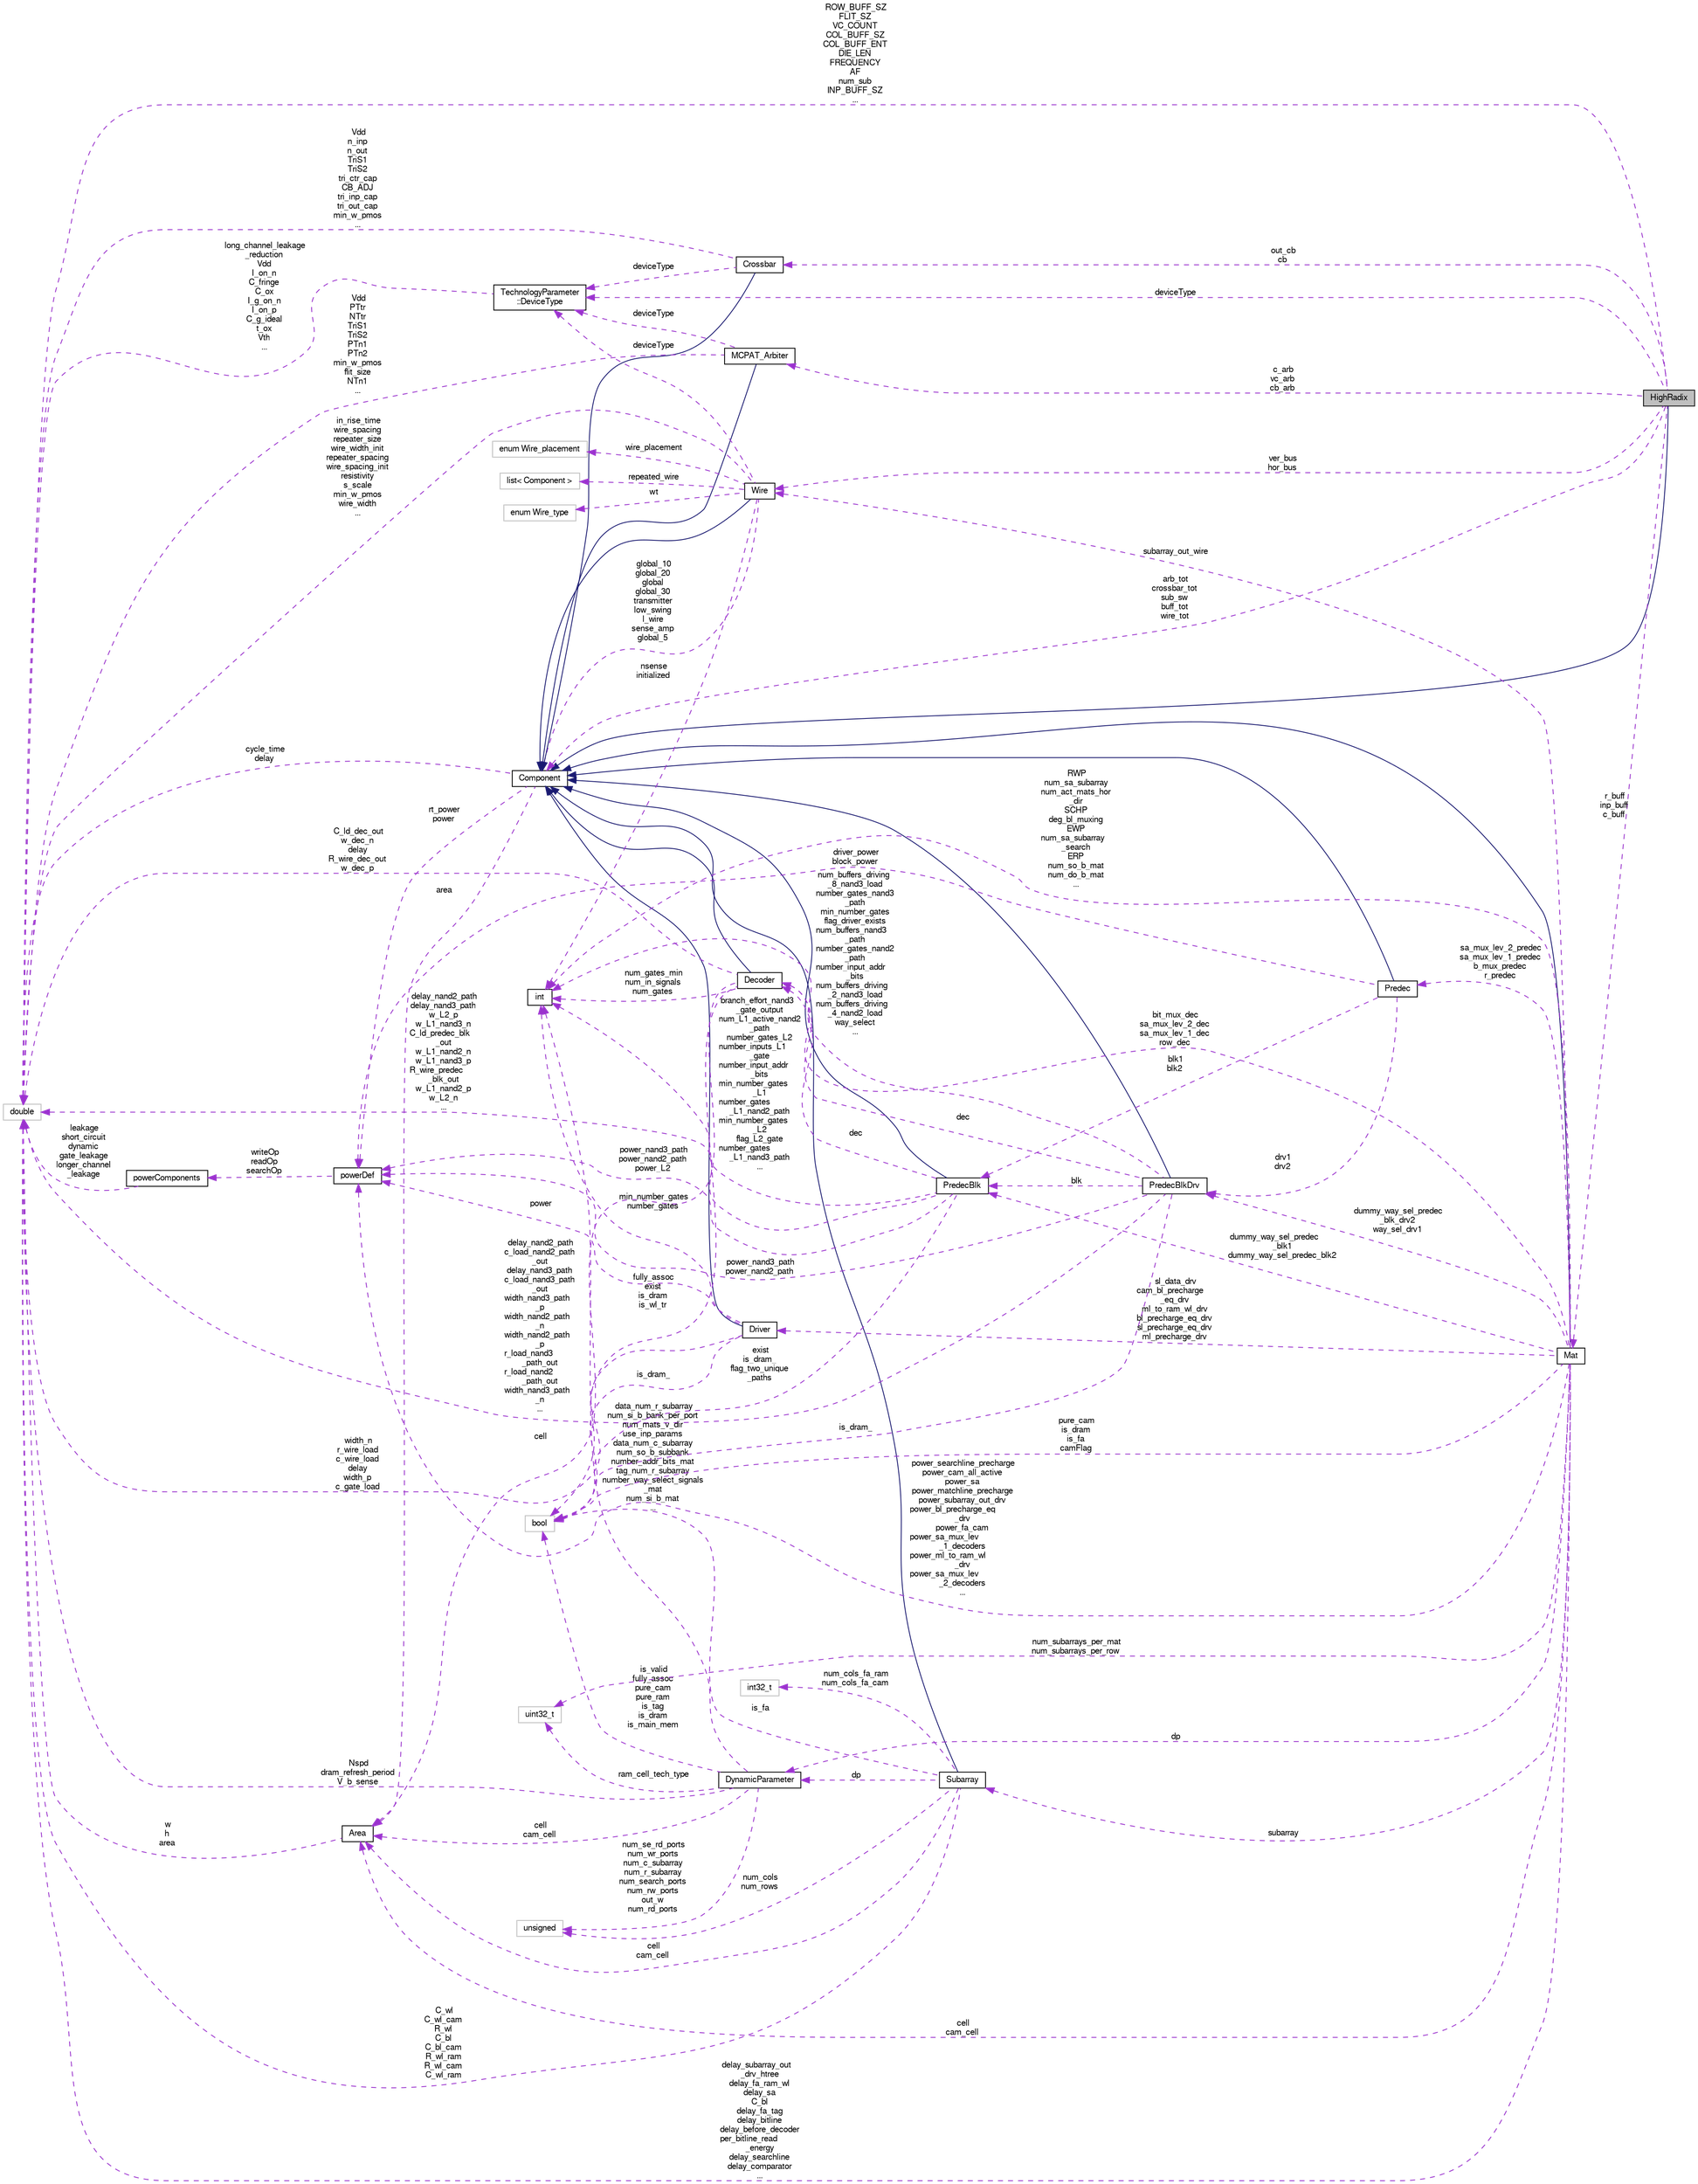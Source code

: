 digraph "HighRadix"
{
  bgcolor="transparent";
  edge [fontname="FreeSans",fontsize="10",labelfontname="FreeSans",labelfontsize="10"];
  node [fontname="FreeSans",fontsize="10",shape=record];
  rankdir="LR";
  Node2 [label="HighRadix",height=0.2,width=0.4,color="black", fillcolor="grey75", style="filled", fontcolor="black"];
  Node3 -> Node2 [dir="back",color="midnightblue",fontsize="10",style="solid",fontname="FreeSans"];
  Node3 [label="Component",height=0.2,width=0.4,color="black",URL="$classComponent.html"];
  Node4 -> Node3 [dir="back",color="darkorchid3",fontsize="10",style="dashed",label=" cycle_time\ndelay" ,fontname="FreeSans"];
  Node4 [label="double",height=0.2,width=0.4,color="grey75"];
  Node5 -> Node3 [dir="back",color="darkorchid3",fontsize="10",style="dashed",label=" rt_power\npower" ,fontname="FreeSans"];
  Node5 [label="powerDef",height=0.2,width=0.4,color="black",URL="$classpowerDef.html"];
  Node6 -> Node5 [dir="back",color="darkorchid3",fontsize="10",style="dashed",label=" writeOp\nreadOp\nsearchOp" ,fontname="FreeSans"];
  Node6 [label="powerComponents",height=0.2,width=0.4,color="black",URL="$classpowerComponents.html"];
  Node4 -> Node6 [dir="back",color="darkorchid3",fontsize="10",style="dashed",label=" leakage\nshort_circuit\ndynamic\ngate_leakage\nlonger_channel\l_leakage" ,fontname="FreeSans"];
  Node7 -> Node3 [dir="back",color="darkorchid3",fontsize="10",style="dashed",label=" area" ,fontname="FreeSans"];
  Node7 [label="Area",height=0.2,width=0.4,color="black",URL="$classArea.html"];
  Node4 -> Node7 [dir="back",color="darkorchid3",fontsize="10",style="dashed",label=" w\nh\narea" ,fontname="FreeSans"];
  Node4 -> Node2 [dir="back",color="darkorchid3",fontsize="10",style="dashed",label=" ROW_BUFF_SZ\nFLIT_SZ\nVC_COUNT\nCOL_BUFF_SZ\nCOL_BUFF_ENT\nDIE_LEN\nFREQUENCY\nAF\nnum_sub\nINP_BUFF_SZ\n..." ,fontname="FreeSans"];
  Node8 -> Node2 [dir="back",color="darkorchid3",fontsize="10",style="dashed",label=" ver_bus\nhor_bus" ,fontname="FreeSans"];
  Node8 [label="Wire",height=0.2,width=0.4,color="black",URL="$classWire.html"];
  Node3 -> Node8 [dir="back",color="midnightblue",fontsize="10",style="solid",fontname="FreeSans"];
  Node4 -> Node8 [dir="back",color="darkorchid3",fontsize="10",style="dashed",label=" in_rise_time\nwire_spacing\nrepeater_size\nwire_width_init\nrepeater_spacing\nwire_spacing_init\nresistivity\ns_scale\nmin_w_pmos\nwire_width\n..." ,fontname="FreeSans"];
  Node3 -> Node8 [dir="back",color="darkorchid3",fontsize="10",style="dashed",label=" global_10\nglobal_20\nglobal\nglobal_30\ntransmitter\nlow_swing\nl_wire\nsense_amp\nglobal_5" ,fontname="FreeSans"];
  Node9 -> Node8 [dir="back",color="darkorchid3",fontsize="10",style="dashed",label=" repeated_wire" ,fontname="FreeSans"];
  Node9 [label="list\< Component \>",height=0.2,width=0.4,color="grey75"];
  Node10 -> Node8 [dir="back",color="darkorchid3",fontsize="10",style="dashed",label=" nsense\ninitialized" ,fontname="FreeSans"];
  Node10 [label="int",height=0.2,width=0.4,color="black",URL="$classint.html"];
  Node11 -> Node8 [dir="back",color="darkorchid3",fontsize="10",style="dashed",label=" wt" ,fontname="FreeSans"];
  Node11 [label="enum Wire_type",height=0.2,width=0.4,color="grey75"];
  Node12 -> Node8 [dir="back",color="darkorchid3",fontsize="10",style="dashed",label=" deviceType" ,fontname="FreeSans"];
  Node12 [label="TechnologyParameter\l::DeviceType",height=0.2,width=0.4,color="black",URL="$classTechnologyParameter_1_1DeviceType.html"];
  Node4 -> Node12 [dir="back",color="darkorchid3",fontsize="10",style="dashed",label=" long_channel_leakage\l_reduction\nVdd\nI_on_n\nC_fringe\nC_ox\nI_g_on_n\nI_on_p\nC_g_ideal\nt_ox\nVth\n..." ,fontname="FreeSans"];
  Node13 -> Node8 [dir="back",color="darkorchid3",fontsize="10",style="dashed",label=" wire_placement" ,fontname="FreeSans"];
  Node13 [label="enum Wire_placement",height=0.2,width=0.4,color="grey75"];
  Node3 -> Node2 [dir="back",color="darkorchid3",fontsize="10",style="dashed",label=" arb_tot\ncrossbar_tot\nsub_sw\nbuff_tot\nwire_tot" ,fontname="FreeSans"];
  Node14 -> Node2 [dir="back",color="darkorchid3",fontsize="10",style="dashed",label=" c_arb\nvc_arb\ncb_arb" ,fontname="FreeSans"];
  Node14 [label="MCPAT_Arbiter",height=0.2,width=0.4,color="black",URL="$classMCPAT__Arbiter.html"];
  Node3 -> Node14 [dir="back",color="midnightblue",fontsize="10",style="solid",fontname="FreeSans"];
  Node4 -> Node14 [dir="back",color="darkorchid3",fontsize="10",style="dashed",label=" Vdd\nPTtr\nNTtr\nTriS1\nTriS2\nPTn1\nPTn2\nmin_w_pmos\nflit_size\nNTn1\n..." ,fontname="FreeSans"];
  Node12 -> Node14 [dir="back",color="darkorchid3",fontsize="10",style="dashed",label=" deviceType" ,fontname="FreeSans"];
  Node15 -> Node2 [dir="back",color="darkorchid3",fontsize="10",style="dashed",label=" r_buff\ninp_buff\nc_buff" ,fontname="FreeSans"];
  Node15 [label="Mat",height=0.2,width=0.4,color="black",URL="$classMat.html"];
  Node3 -> Node15 [dir="back",color="midnightblue",fontsize="10",style="solid",fontname="FreeSans"];
  Node4 -> Node15 [dir="back",color="darkorchid3",fontsize="10",style="dashed",label=" delay_subarray_out\l_drv_htree\ndelay_fa_ram_wl\ndelay_sa\nC_bl\ndelay_fa_tag\ndelay_bitline\ndelay_before_decoder\nper_bitline_read\l_energy\ndelay_searchline\ndelay_comparator\n..." ,fontname="FreeSans"];
  Node16 -> Node15 [dir="back",color="darkorchid3",fontsize="10",style="dashed",label=" sl_data_drv\ncam_bl_precharge\l_eq_drv\nml_to_ram_wl_drv\nbl_precharge_eq_drv\nsl_precharge_eq_drv\nml_precharge_drv" ,fontname="FreeSans"];
  Node16 [label="Driver",height=0.2,width=0.4,color="black",URL="$classDriver.html"];
  Node3 -> Node16 [dir="back",color="midnightblue",fontsize="10",style="solid",fontname="FreeSans"];
  Node4 -> Node16 [dir="back",color="darkorchid3",fontsize="10",style="dashed",label=" width_n\nr_wire_load\nc_wire_load\ndelay\nwidth_p\nc_gate_load" ,fontname="FreeSans"];
  Node5 -> Node16 [dir="back",color="darkorchid3",fontsize="10",style="dashed",label=" power" ,fontname="FreeSans"];
  Node10 -> Node16 [dir="back",color="darkorchid3",fontsize="10",style="dashed",label=" min_number_gates\nnumber_gates" ,fontname="FreeSans"];
  Node17 -> Node16 [dir="back",color="darkorchid3",fontsize="10",style="dashed",label=" is_dram_" ,fontname="FreeSans"];
  Node17 [label="bool",height=0.2,width=0.4,color="grey75"];
  Node18 -> Node15 [dir="back",color="darkorchid3",fontsize="10",style="dashed",label=" subarray" ,fontname="FreeSans"];
  Node18 [label="Subarray",height=0.2,width=0.4,color="black",URL="$classSubarray.html"];
  Node3 -> Node18 [dir="back",color="midnightblue",fontsize="10",style="solid",fontname="FreeSans"];
  Node4 -> Node18 [dir="back",color="darkorchid3",fontsize="10",style="dashed",label=" C_wl\nC_wl_cam\nR_wl\nC_bl\nC_bl_cam\nR_wl_ram\nR_wl_cam\nC_wl_ram" ,fontname="FreeSans"];
  Node19 -> Node18 [dir="back",color="darkorchid3",fontsize="10",style="dashed",label=" num_cols_fa_ram\nnum_cols_fa_cam" ,fontname="FreeSans"];
  Node19 [label="int32_t",height=0.2,width=0.4,color="grey75"];
  Node20 -> Node18 [dir="back",color="darkorchid3",fontsize="10",style="dashed",label=" dp" ,fontname="FreeSans"];
  Node20 [label="DynamicParameter",height=0.2,width=0.4,color="black",URL="$classDynamicParameter.html"];
  Node4 -> Node20 [dir="back",color="darkorchid3",fontsize="10",style="dashed",label=" Nspd\ndram_refresh_period\nV_b_sense" ,fontname="FreeSans"];
  Node21 -> Node20 [dir="back",color="darkorchid3",fontsize="10",style="dashed",label=" ram_cell_tech_type" ,fontname="FreeSans"];
  Node21 [label="uint32_t",height=0.2,width=0.4,color="grey75"];
  Node10 -> Node20 [dir="back",color="darkorchid3",fontsize="10",style="dashed",label=" data_num_r_subarray\nnum_si_b_bank_per_port\nnum_mats_v_dir\nuse_inp_params\ndata_num_c_subarray\nnum_so_b_subbank\nnumber_addr_bits_mat\ntag_num_r_subarray\nnumber_way_select_signals\l_mat\nnum_si_b_mat\n..." ,fontname="FreeSans"];
  Node17 -> Node20 [dir="back",color="darkorchid3",fontsize="10",style="dashed",label=" is_valid\nfully_assoc\npure_cam\npure_ram\nis_tag\nis_dram\nis_main_mem" ,fontname="FreeSans"];
  Node7 -> Node20 [dir="back",color="darkorchid3",fontsize="10",style="dashed",label=" cell\ncam_cell" ,fontname="FreeSans"];
  Node22 -> Node20 [dir="back",color="darkorchid3",fontsize="10",style="dashed",label=" num_se_rd_ports\nnum_wr_ports\nnum_c_subarray\nnum_r_subarray\nnum_search_ports\nnum_rw_ports\nout_w\nnum_rd_ports" ,fontname="FreeSans"];
  Node22 [label="unsigned",height=0.2,width=0.4,color="grey75"];
  Node17 -> Node18 [dir="back",color="darkorchid3",fontsize="10",style="dashed",label=" is_fa" ,fontname="FreeSans"];
  Node7 -> Node18 [dir="back",color="darkorchid3",fontsize="10",style="dashed",label=" cell\ncam_cell" ,fontname="FreeSans"];
  Node22 -> Node18 [dir="back",color="darkorchid3",fontsize="10",style="dashed",label=" num_cols\nnum_rows" ,fontname="FreeSans"];
  Node8 -> Node15 [dir="back",color="darkorchid3",fontsize="10",style="dashed",label=" subarray_out_wire" ,fontname="FreeSans"];
  Node5 -> Node15 [dir="back",color="darkorchid3",fontsize="10",style="dashed",label=" power_searchline_precharge\npower_cam_all_active\npower_sa\npower_matchline_precharge\npower_subarray_out_drv\npower_bl_precharge_eq\l_drv\npower_fa_cam\npower_sa_mux_lev\l_1_decoders\npower_ml_to_ram_wl\l_drv\npower_sa_mux_lev\l_2_decoders\n..." ,fontname="FreeSans"];
  Node21 -> Node15 [dir="back",color="darkorchid3",fontsize="10",style="dashed",label=" num_subarrays_per_mat\nnum_subarrays_per_row" ,fontname="FreeSans"];
  Node23 -> Node15 [dir="back",color="darkorchid3",fontsize="10",style="dashed",label=" bit_mux_dec\nsa_mux_lev_2_dec\nsa_mux_lev_1_dec\nrow_dec" ,fontname="FreeSans"];
  Node23 [label="Decoder",height=0.2,width=0.4,color="black",URL="$classDecoder.html"];
  Node3 -> Node23 [dir="back",color="midnightblue",fontsize="10",style="solid",fontname="FreeSans"];
  Node4 -> Node23 [dir="back",color="darkorchid3",fontsize="10",style="dashed",label=" C_ld_dec_out\nw_dec_n\ndelay\nR_wire_dec_out\nw_dec_p" ,fontname="FreeSans"];
  Node10 -> Node23 [dir="back",color="darkorchid3",fontsize="10",style="dashed",label=" num_gates_min\nnum_in_signals\nnum_gates" ,fontname="FreeSans"];
  Node17 -> Node23 [dir="back",color="darkorchid3",fontsize="10",style="dashed",label=" fully_assoc\nexist\nis_dram\nis_wl_tr" ,fontname="FreeSans"];
  Node7 -> Node23 [dir="back",color="darkorchid3",fontsize="10",style="dashed",label=" cell" ,fontname="FreeSans"];
  Node10 -> Node15 [dir="back",color="darkorchid3",fontsize="10",style="dashed",label=" RWP\nnum_sa_subarray\nnum_act_mats_hor\l_dir\nSCHP\ndeg_bl_muxing\nEWP\nnum_sa_subarray\l_search\nERP\nnum_so_b_mat\nnum_do_b_mat\n..." ,fontname="FreeSans"];
  Node20 -> Node15 [dir="back",color="darkorchid3",fontsize="10",style="dashed",label=" dp" ,fontname="FreeSans"];
  Node17 -> Node15 [dir="back",color="darkorchid3",fontsize="10",style="dashed",label=" pure_cam\nis_dram\nis_fa\ncamFlag" ,fontname="FreeSans"];
  Node24 -> Node15 [dir="back",color="darkorchid3",fontsize="10",style="dashed",label=" dummy_way_sel_predec\l_blk1\ndummy_way_sel_predec_blk2" ,fontname="FreeSans"];
  Node24 [label="PredecBlk",height=0.2,width=0.4,color="black",URL="$classPredecBlk.html"];
  Node3 -> Node24 [dir="back",color="midnightblue",fontsize="10",style="solid",fontname="FreeSans"];
  Node4 -> Node24 [dir="back",color="darkorchid3",fontsize="10",style="dashed",label=" delay_nand2_path\ndelay_nand3_path\nw_L2_p\nw_L1_nand3_n\nC_ld_predec_blk\l_out\nw_L1_nand2_n\nw_L1_nand3_p\nR_wire_predec\l_blk_out\nw_L1_nand2_p\nw_L2_n\n..." ,fontname="FreeSans"];
  Node5 -> Node24 [dir="back",color="darkorchid3",fontsize="10",style="dashed",label=" power_nand3_path\npower_nand2_path\npower_L2" ,fontname="FreeSans"];
  Node23 -> Node24 [dir="back",color="darkorchid3",fontsize="10",style="dashed",label=" dec" ,fontname="FreeSans"];
  Node10 -> Node24 [dir="back",color="darkorchid3",fontsize="10",style="dashed",label=" branch_effort_nand3\l_gate_output\nnum_L1_active_nand2\l_path\nnumber_gates_L2\nnumber_inputs_L1\l_gate\nnumber_input_addr\l_bits\nmin_number_gates\l_L1\nnumber_gates\l_L1_nand2_path\nmin_number_gates\l_L2\nflag_L2_gate\nnumber_gates\l_L1_nand3_path\n..." ,fontname="FreeSans"];
  Node17 -> Node24 [dir="back",color="darkorchid3",fontsize="10",style="dashed",label=" exist\nis_dram_\nflag_two_unique\l_paths" ,fontname="FreeSans"];
  Node7 -> Node15 [dir="back",color="darkorchid3",fontsize="10",style="dashed",label=" cell\ncam_cell" ,fontname="FreeSans"];
  Node25 -> Node15 [dir="back",color="darkorchid3",fontsize="10",style="dashed",label=" sa_mux_lev_2_predec\nsa_mux_lev_1_predec\nb_mux_predec\nr_predec" ,fontname="FreeSans"];
  Node25 [label="Predec",height=0.2,width=0.4,color="black",URL="$classPredec.html"];
  Node3 -> Node25 [dir="back",color="midnightblue",fontsize="10",style="solid",fontname="FreeSans"];
  Node5 -> Node25 [dir="back",color="darkorchid3",fontsize="10",style="dashed",label=" driver_power\nblock_power" ,fontname="FreeSans"];
  Node24 -> Node25 [dir="back",color="darkorchid3",fontsize="10",style="dashed",label=" blk1\nblk2" ,fontname="FreeSans"];
  Node26 -> Node25 [dir="back",color="darkorchid3",fontsize="10",style="dashed",label=" drv1\ndrv2" ,fontname="FreeSans"];
  Node26 [label="PredecBlkDrv",height=0.2,width=0.4,color="black",URL="$classPredecBlkDrv.html"];
  Node3 -> Node26 [dir="back",color="midnightblue",fontsize="10",style="solid",fontname="FreeSans"];
  Node4 -> Node26 [dir="back",color="darkorchid3",fontsize="10",style="dashed",label=" delay_nand2_path\nc_load_nand2_path\l_out\ndelay_nand3_path\nc_load_nand3_path\l_out\nwidth_nand3_path\l_p\nwidth_nand2_path\l_n\nwidth_nand2_path\l_p\nr_load_nand3\l_path_out\nr_load_nand2\l_path_out\nwidth_nand3_path\l_n\n..." ,fontname="FreeSans"];
  Node5 -> Node26 [dir="back",color="darkorchid3",fontsize="10",style="dashed",label=" power_nand3_path\npower_nand2_path" ,fontname="FreeSans"];
  Node23 -> Node26 [dir="back",color="darkorchid3",fontsize="10",style="dashed",label=" dec" ,fontname="FreeSans"];
  Node10 -> Node26 [dir="back",color="darkorchid3",fontsize="10",style="dashed",label=" num_buffers_driving\l_8_nand3_load\nnumber_gates_nand3\l_path\nmin_number_gates\nflag_driver_exists\nnum_buffers_nand3\l_path\nnumber_gates_nand2\l_path\nnumber_input_addr\l_bits\nnum_buffers_driving\l_2_nand3_load\nnum_buffers_driving\l_4_nand2_load\nway_select\n..." ,fontname="FreeSans"];
  Node17 -> Node26 [dir="back",color="darkorchid3",fontsize="10",style="dashed",label=" is_dram_" ,fontname="FreeSans"];
  Node24 -> Node26 [dir="back",color="darkorchid3",fontsize="10",style="dashed",label=" blk" ,fontname="FreeSans"];
  Node26 -> Node15 [dir="back",color="darkorchid3",fontsize="10",style="dashed",label=" dummy_way_sel_predec\l_blk_drv2\nway_sel_drv1" ,fontname="FreeSans"];
  Node12 -> Node2 [dir="back",color="darkorchid3",fontsize="10",style="dashed",label=" deviceType" ,fontname="FreeSans"];
  Node27 -> Node2 [dir="back",color="darkorchid3",fontsize="10",style="dashed",label=" out_cb\ncb" ,fontname="FreeSans"];
  Node27 [label="Crossbar",height=0.2,width=0.4,color="black",URL="$classCrossbar.html"];
  Node3 -> Node27 [dir="back",color="midnightblue",fontsize="10",style="solid",fontname="FreeSans"];
  Node4 -> Node27 [dir="back",color="darkorchid3",fontsize="10",style="dashed",label=" Vdd\nn_inp\nn_out\nTriS1\nTriS2\ntri_ctr_cap\nCB_ADJ\ntri_inp_cap\ntri_out_cap\nmin_w_pmos\n..." ,fontname="FreeSans"];
  Node12 -> Node27 [dir="back",color="darkorchid3",fontsize="10",style="dashed",label=" deviceType" ,fontname="FreeSans"];
}
